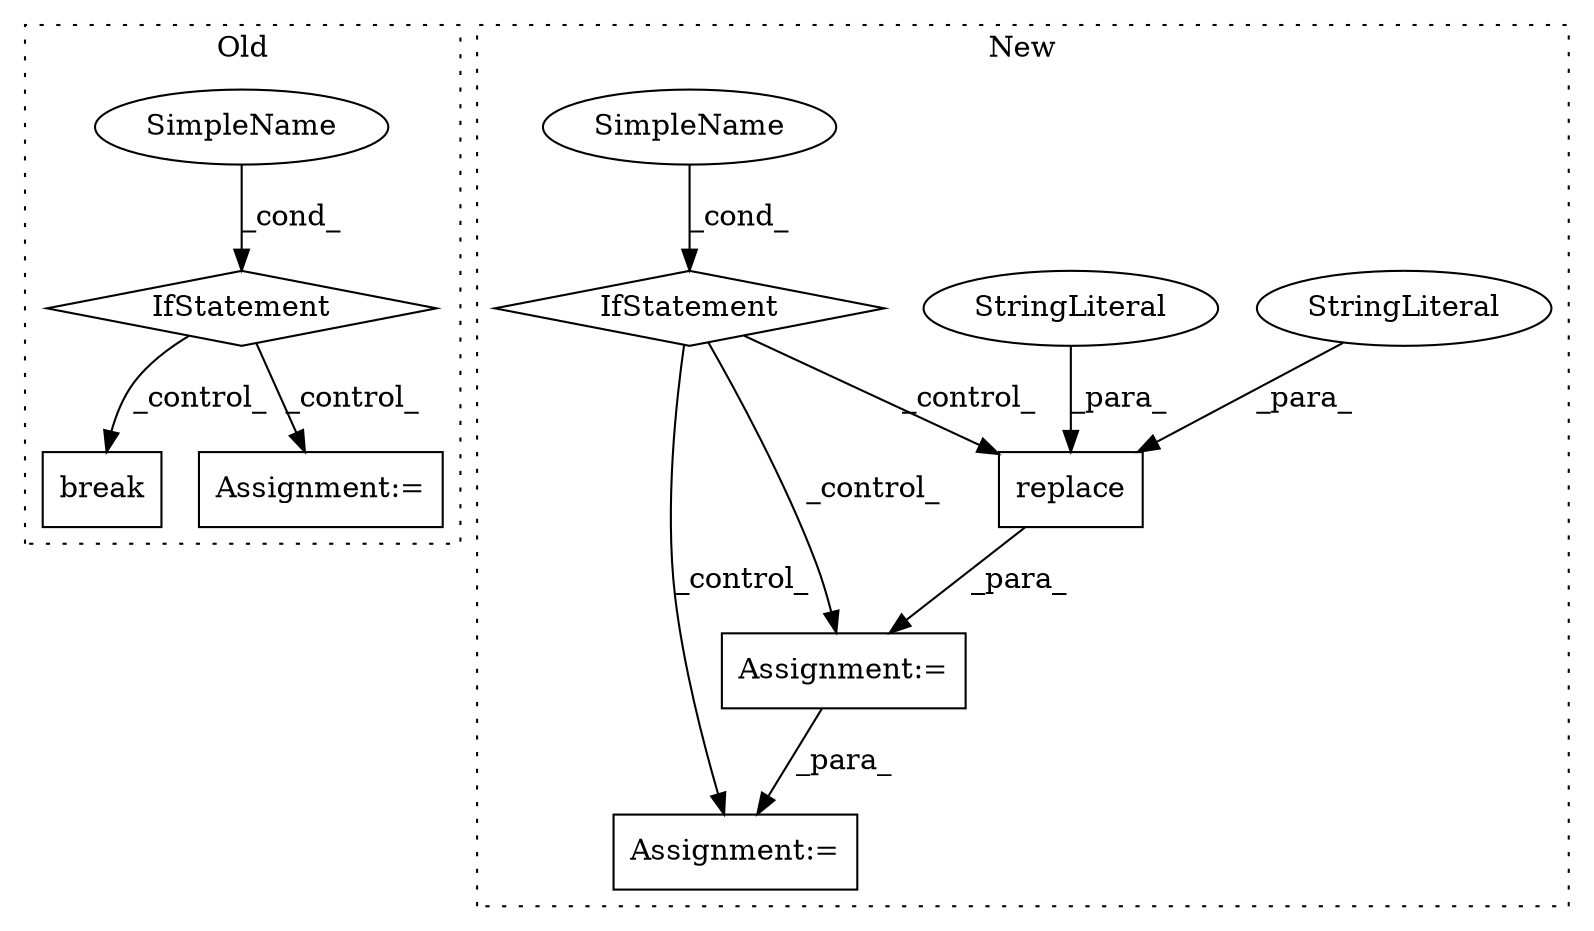 digraph G {
subgraph cluster0 {
1 [label="break" a="10" s="2937" l="6" shape="box"];
3 [label="IfStatement" a="25" s="2707,2743" l="4,2" shape="diamond"];
4 [label="SimpleName" a="42" s="" l="" shape="ellipse"];
11 [label="Assignment:=" a="7" s="2768" l="1" shape="box"];
label = "Old";
style="dotted";
}
subgraph cluster1 {
2 [label="replace" a="32" s="2612,2629" l="8,1" shape="box"];
5 [label="StringLiteral" a="45" s="2620" l="3" shape="ellipse"];
6 [label="Assignment:=" a="7" s="2566" l="1" shape="box"];
7 [label="StringLiteral" a="45" s="2624" l="3" shape="ellipse"];
8 [label="IfStatement" a="25" s="2419,2455" l="10,2" shape="diamond"];
9 [label="SimpleName" a="42" s="" l="" shape="ellipse"];
10 [label="Assignment:=" a="7" s="2653" l="1" shape="box"];
label = "New";
style="dotted";
}
2 -> 6 [label="_para_"];
3 -> 1 [label="_control_"];
3 -> 11 [label="_control_"];
4 -> 3 [label="_cond_"];
5 -> 2 [label="_para_"];
6 -> 10 [label="_para_"];
7 -> 2 [label="_para_"];
8 -> 6 [label="_control_"];
8 -> 2 [label="_control_"];
8 -> 10 [label="_control_"];
9 -> 8 [label="_cond_"];
}